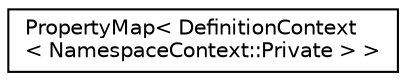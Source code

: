 digraph "Graphical Class Hierarchy"
{
 // LATEX_PDF_SIZE
  edge [fontname="Helvetica",fontsize="10",labelfontname="Helvetica",labelfontsize="10"];
  node [fontname="Helvetica",fontsize="10",shape=record];
  rankdir="LR";
  Node0 [label="PropertyMap\< DefinitionContext\l\< NamespaceContext::Private \> \>",height=0.2,width=0.4,color="black", fillcolor="white", style="filled",URL="$classPropertyMap.html",tooltip=" "];
}
